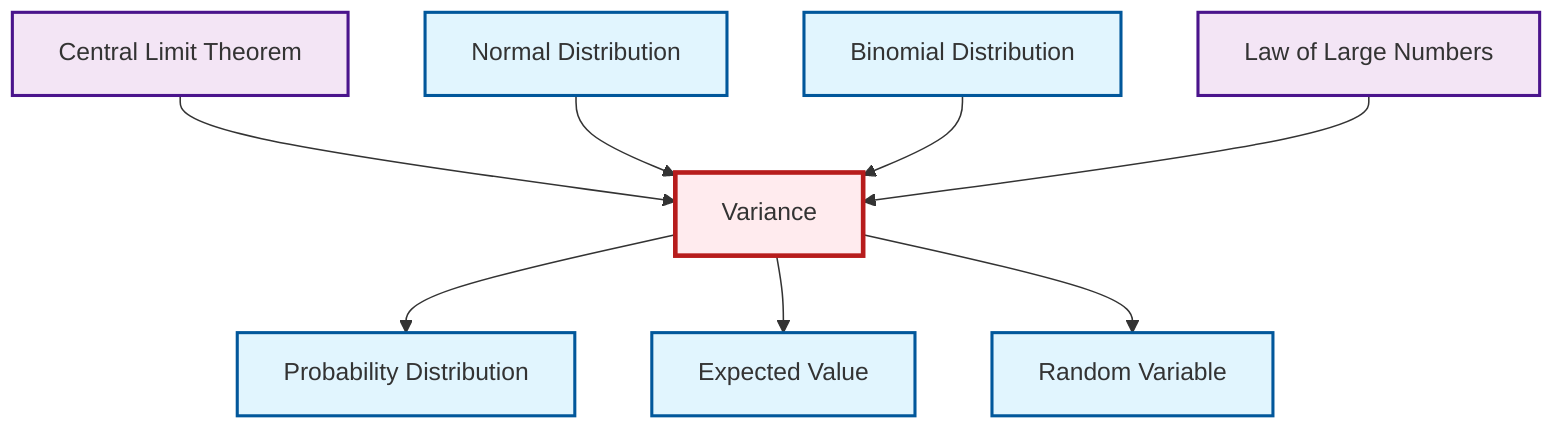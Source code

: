 graph TD
    classDef definition fill:#e1f5fe,stroke:#01579b,stroke-width:2px
    classDef theorem fill:#f3e5f5,stroke:#4a148c,stroke-width:2px
    classDef axiom fill:#fff3e0,stroke:#e65100,stroke-width:2px
    classDef example fill:#e8f5e9,stroke:#1b5e20,stroke-width:2px
    classDef current fill:#ffebee,stroke:#b71c1c,stroke-width:3px
    def-normal-distribution["Normal Distribution"]:::definition
    thm-central-limit["Central Limit Theorem"]:::theorem
    thm-law-of-large-numbers["Law of Large Numbers"]:::theorem
    def-random-variable["Random Variable"]:::definition
    def-variance["Variance"]:::definition
    def-expectation["Expected Value"]:::definition
    def-binomial-distribution["Binomial Distribution"]:::definition
    def-probability-distribution["Probability Distribution"]:::definition
    thm-central-limit --> def-variance
    def-variance --> def-probability-distribution
    def-normal-distribution --> def-variance
    def-binomial-distribution --> def-variance
    thm-law-of-large-numbers --> def-variance
    def-variance --> def-expectation
    def-variance --> def-random-variable
    class def-variance current